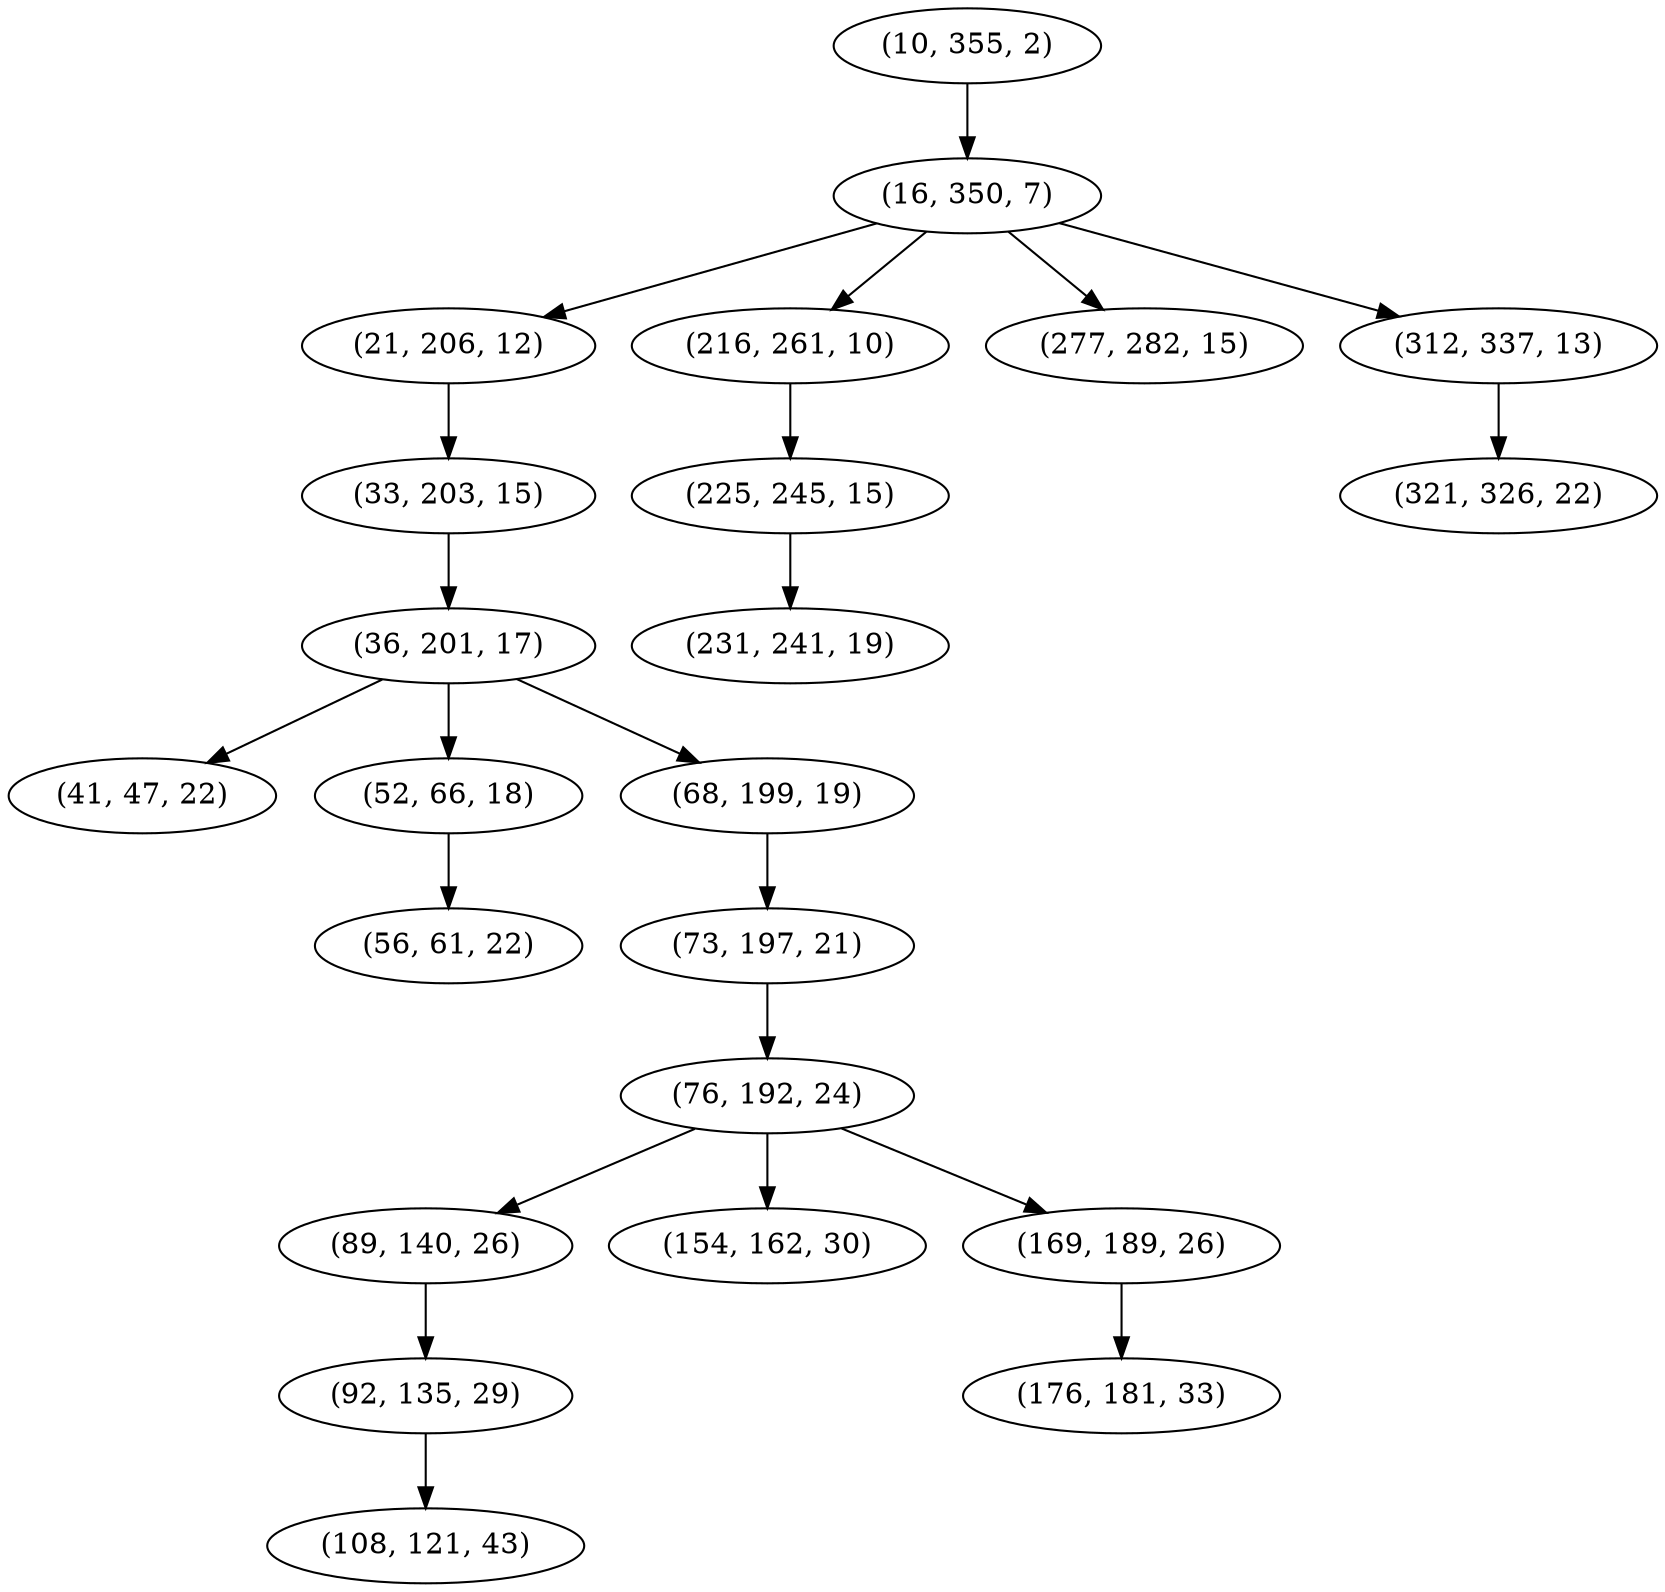 digraph tree {
    "(10, 355, 2)";
    "(16, 350, 7)";
    "(21, 206, 12)";
    "(33, 203, 15)";
    "(36, 201, 17)";
    "(41, 47, 22)";
    "(52, 66, 18)";
    "(56, 61, 22)";
    "(68, 199, 19)";
    "(73, 197, 21)";
    "(76, 192, 24)";
    "(89, 140, 26)";
    "(92, 135, 29)";
    "(108, 121, 43)";
    "(154, 162, 30)";
    "(169, 189, 26)";
    "(176, 181, 33)";
    "(216, 261, 10)";
    "(225, 245, 15)";
    "(231, 241, 19)";
    "(277, 282, 15)";
    "(312, 337, 13)";
    "(321, 326, 22)";
    "(10, 355, 2)" -> "(16, 350, 7)";
    "(16, 350, 7)" -> "(21, 206, 12)";
    "(16, 350, 7)" -> "(216, 261, 10)";
    "(16, 350, 7)" -> "(277, 282, 15)";
    "(16, 350, 7)" -> "(312, 337, 13)";
    "(21, 206, 12)" -> "(33, 203, 15)";
    "(33, 203, 15)" -> "(36, 201, 17)";
    "(36, 201, 17)" -> "(41, 47, 22)";
    "(36, 201, 17)" -> "(52, 66, 18)";
    "(36, 201, 17)" -> "(68, 199, 19)";
    "(52, 66, 18)" -> "(56, 61, 22)";
    "(68, 199, 19)" -> "(73, 197, 21)";
    "(73, 197, 21)" -> "(76, 192, 24)";
    "(76, 192, 24)" -> "(89, 140, 26)";
    "(76, 192, 24)" -> "(154, 162, 30)";
    "(76, 192, 24)" -> "(169, 189, 26)";
    "(89, 140, 26)" -> "(92, 135, 29)";
    "(92, 135, 29)" -> "(108, 121, 43)";
    "(169, 189, 26)" -> "(176, 181, 33)";
    "(216, 261, 10)" -> "(225, 245, 15)";
    "(225, 245, 15)" -> "(231, 241, 19)";
    "(312, 337, 13)" -> "(321, 326, 22)";
}
